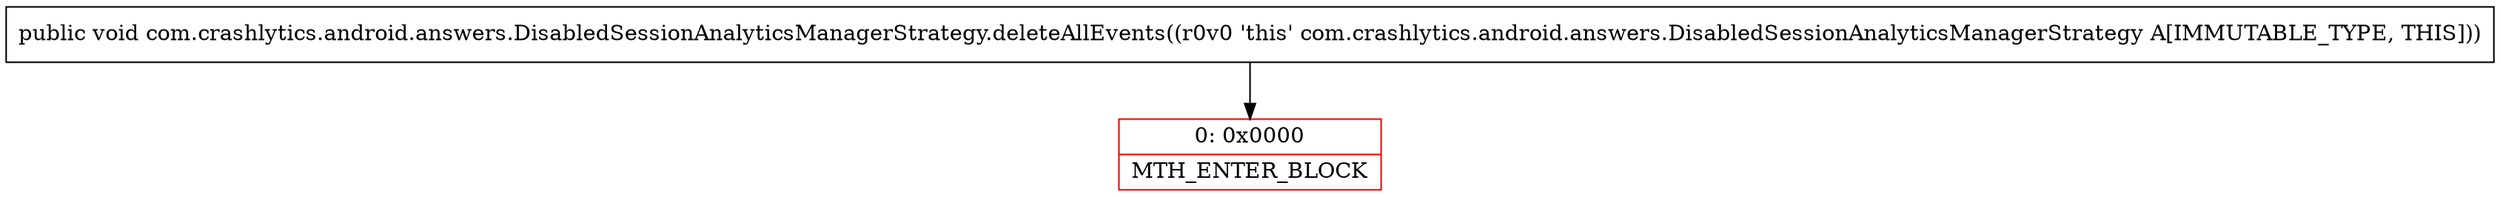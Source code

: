 digraph "CFG forcom.crashlytics.android.answers.DisabledSessionAnalyticsManagerStrategy.deleteAllEvents()V" {
subgraph cluster_Region_1094516828 {
label = "R(0)";
node [shape=record,color=blue];
}
Node_0 [shape=record,color=red,label="{0\:\ 0x0000|MTH_ENTER_BLOCK\l}"];
MethodNode[shape=record,label="{public void com.crashlytics.android.answers.DisabledSessionAnalyticsManagerStrategy.deleteAllEvents((r0v0 'this' com.crashlytics.android.answers.DisabledSessionAnalyticsManagerStrategy A[IMMUTABLE_TYPE, THIS])) }"];
MethodNode -> Node_0;
}

